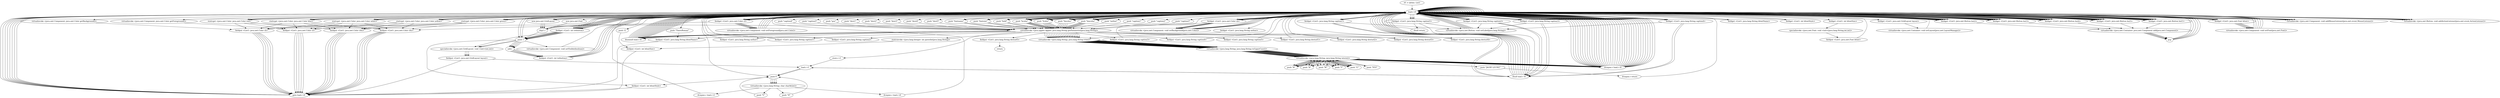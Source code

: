 digraph "" {
    "r0 := @this: List1"
    "load.r r0"
    "r0 := @this: List1"->"load.r r0";
    "push \"fontname\""
    "load.r r0"->"push \"fontname\"";
    "virtualinvoke <java.applet.Applet: java.lang.String getParameter(java.lang.String)>"
    "push \"fontname\""->"virtualinvoke <java.applet.Applet: java.lang.String getParameter(java.lang.String)>";
    "ifnonnull load.r r0"
    "virtualinvoke <java.applet.Applet: java.lang.String getParameter(java.lang.String)>"->"ifnonnull load.r r0";
    "ifnonnull load.r r0"->"load.r r0";
    "push \"TimesRoman\""
    "load.r r0"->"push \"TimesRoman\"";
    "fieldput <List1: java.lang.String bfontName>"
    "push \"TimesRoman\""->"fieldput <List1: java.lang.String bfontName>";
    "goto load.r r0"
    "fieldput <List1: java.lang.String bfontName>"->"goto load.r r0";
    "goto load.r r0"->"load.r r0";
    "push \"fontsize\""
    "load.r r0"->"push \"fontsize\"";
    "push \"fontsize\""->"virtualinvoke <java.applet.Applet: java.lang.String getParameter(java.lang.String)>";
    "virtualinvoke <java.applet.Applet: java.lang.String getParameter(java.lang.String)>"->"ifnonnull load.r r0";
    "ifnonnull load.r r0"->"load.r r0";
    "push 12"
    "load.r r0"->"push 12";
    "fieldput <List1: int bfontSize>"
    "push 12"->"fieldput <List1: int bfontSize>";
    "fieldput <List1: int bfontSize>"->"goto load.r r0";
    "goto load.r r0"->"load.r r0";
    "push \"bold\""
    "load.r r0"->"push \"bold\"";
    "push \"bold\""->"virtualinvoke <java.applet.Applet: java.lang.String getParameter(java.lang.String)>";
    "virtualinvoke <java.applet.Applet: java.lang.String getParameter(java.lang.String)>"->"ifnonnull load.r r0";
    "ifnonnull load.r r0"->"load.r r0";
    "push 0"
    "load.r r0"->"push 0";
    "fieldput <List1: int bfontStyle>"
    "push 0"->"fieldput <List1: int bfontStyle>";
    "fieldput <List1: int bfontStyle>"->"goto load.r r0";
    "goto load.r r0"->"load.r r0";
    "push \"bcolor\""
    "load.r r0"->"push \"bcolor\"";
    "push \"bcolor\""->"virtualinvoke <java.applet.Applet: java.lang.String getParameter(java.lang.String)>";
    "virtualinvoke <java.applet.Applet: java.lang.String getParameter(java.lang.String)>"->"ifnonnull load.r r0";
    "ifnonnull load.r r0"->"load.r r0";
    "load.r r0"->"load.r r0";
    "virtualinvoke <java.awt.Component: java.awt.Color getBackground()>"
    "load.r r0"->"virtualinvoke <java.awt.Component: java.awt.Color getBackground()>";
    "fieldput <List1: java.awt.Color cb>"
    "virtualinvoke <java.awt.Component: java.awt.Color getBackground()>"->"fieldput <List1: java.awt.Color cb>";
    "fieldput <List1: java.awt.Color cb>"->"goto load.r r0";
    "goto load.r r0"->"load.r r0";
    "push \"fcolor\""
    "load.r r0"->"push \"fcolor\"";
    "push \"fcolor\""->"virtualinvoke <java.applet.Applet: java.lang.String getParameter(java.lang.String)>";
    "virtualinvoke <java.applet.Applet: java.lang.String getParameter(java.lang.String)>"->"ifnonnull load.r r0";
    "ifnonnull load.r r0"->"load.r r0";
    "load.r r0"->"load.r r0";
    "virtualinvoke <java.awt.Component: java.awt.Color getForeground()>"
    "load.r r0"->"virtualinvoke <java.awt.Component: java.awt.Color getForeground()>";
    "fieldput <List1: java.awt.Color cf>"
    "virtualinvoke <java.awt.Component: java.awt.Color getForeground()>"->"fieldput <List1: java.awt.Color cf>";
    "fieldput <List1: java.awt.Color cf>"->"goto load.r r0";
    "goto load.r r0"->"load.r r0";
    "push \"fmcolor\""
    "load.r r0"->"push \"fmcolor\"";
    "push \"fmcolor\""->"virtualinvoke <java.applet.Applet: java.lang.String getParameter(java.lang.String)>";
    "virtualinvoke <java.applet.Applet: java.lang.String getParameter(java.lang.String)>"->"ifnonnull load.r r0";
    "ifnonnull load.r r0"->"load.r r0";
    "load.r r0"->"load.r r0";
    "fieldget <List1: java.awt.Color cf>"
    "load.r r0"->"fieldget <List1: java.awt.Color cf>";
    "fieldput <List1: java.awt.Color cfm>"
    "fieldget <List1: java.awt.Color cf>"->"fieldput <List1: java.awt.Color cfm>";
    "fieldput <List1: java.awt.Color cfm>"->"goto load.r r0";
    "goto load.r r0"->"load.r r0";
    "push \"bmcolor\""
    "load.r r0"->"push \"bmcolor\"";
    "push \"bmcolor\""->"virtualinvoke <java.applet.Applet: java.lang.String getParameter(java.lang.String)>";
    "virtualinvoke <java.applet.Applet: java.lang.String getParameter(java.lang.String)>"->"ifnonnull load.r r0";
    "ifnonnull load.r r0"->"load.r r0";
    "load.r r0"->"load.r r0";
    "fieldget <List1: java.awt.Color cb>"
    "load.r r0"->"fieldget <List1: java.awt.Color cb>";
    "fieldput <List1: java.awt.Color cbm>"
    "fieldget <List1: java.awt.Color cb>"->"fieldput <List1: java.awt.Color cbm>";
    "fieldput <List1: java.awt.Color cbm>"->"goto load.r r0";
    "goto load.r r0"->"load.r r0";
    "new java.awt.Font"
    "load.r r0"->"new java.awt.Font";
    "dup1.r"
    "new java.awt.Font"->"dup1.r";
    "dup1.r"->"load.r r0";
    "fieldget <List1: java.lang.String bfontName>"
    "load.r r0"->"fieldget <List1: java.lang.String bfontName>";
    "fieldget <List1: java.lang.String bfontName>"->"load.r r0";
    "fieldget <List1: int bfontStyle>"
    "load.r r0"->"fieldget <List1: int bfontStyle>";
    "fieldget <List1: int bfontStyle>"->"load.r r0";
    "fieldget <List1: int bfontSize>"
    "load.r r0"->"fieldget <List1: int bfontSize>";
    "specialinvoke <java.awt.Font: void <init>(java.lang.String,int,int)>"
    "fieldget <List1: int bfontSize>"->"specialinvoke <java.awt.Font: void <init>(java.lang.String,int,int)>";
    "fieldput <List1: java.awt.Font bfont>"
    "specialinvoke <java.awt.Font: void <init>(java.lang.String,int,int)>"->"fieldput <List1: java.awt.Font bfont>";
    "fieldput <List1: java.awt.Font bfont>"->"load.r r0";
    "load.r r0"->"load.r r0";
    "push \"author\""
    "load.r r0"->"push \"author\"";
    "push \"author\""->"virtualinvoke <java.applet.Applet: java.lang.String getParameter(java.lang.String)>";
    "fieldput <List1: java.lang.String author>"
    "virtualinvoke <java.applet.Applet: java.lang.String getParameter(java.lang.String)>"->"fieldput <List1: java.lang.String author>";
    "fieldput <List1: java.lang.String author>"->"load.r r0";
    "push 1"
    "load.r r0"->"push 1";
    "virtualinvoke <java.awt.Component: void setVisible(boolean)>"
    "push 1"->"virtualinvoke <java.awt.Component: void setVisible(boolean)>";
    "virtualinvoke <java.awt.Component: void setVisible(boolean)>"->"load.r r0";
    "fieldget <List1: java.lang.String author>"
    "load.r r0"->"fieldget <List1: java.lang.String author>";
    "virtualinvoke <java.lang.String: java.lang.String trim()>"
    "fieldget <List1: java.lang.String author>"->"virtualinvoke <java.lang.String: java.lang.String trim()>";
    "virtualinvoke <java.lang.String: java.lang.String toUpperCase()>"
    "virtualinvoke <java.lang.String: java.lang.String trim()>"->"virtualinvoke <java.lang.String: java.lang.String toUpperCase()>";
    "virtualinvoke <java.lang.String: java.lang.String intern()>"
    "virtualinvoke <java.lang.String: java.lang.String toUpperCase()>"->"virtualinvoke <java.lang.String: java.lang.String intern()>";
    "push \"JACKY LEUNG\""
    "virtualinvoke <java.lang.String: java.lang.String intern()>"->"push \"JACKY LEUNG\"";
    "ifcmpne.r return"
    "push \"JACKY LEUNG\""->"ifcmpne.r return";
    "ifcmpne.r return"->"load.r r0";
    "load.r r0"->"load.r r0";
    "push \"caption1\""
    "load.r r0"->"push \"caption1\"";
    "push \"caption1\""->"virtualinvoke <java.applet.Applet: java.lang.String getParameter(java.lang.String)>";
    "fieldput <List1: java.lang.String caption1>"
    "virtualinvoke <java.applet.Applet: java.lang.String getParameter(java.lang.String)>"->"fieldput <List1: java.lang.String caption1>";
    "fieldput <List1: java.lang.String caption1>"->"load.r r0";
    "load.r r0"->"load.r r0";
    "push \"caption2\""
    "load.r r0"->"push \"caption2\"";
    "push \"caption2\""->"virtualinvoke <java.applet.Applet: java.lang.String getParameter(java.lang.String)>";
    "fieldput <List1: java.lang.String caption2>"
    "virtualinvoke <java.applet.Applet: java.lang.String getParameter(java.lang.String)>"->"fieldput <List1: java.lang.String caption2>";
    "fieldput <List1: java.lang.String caption2>"->"load.r r0";
    "load.r r0"->"load.r r0";
    "push \"caption3\""
    "load.r r0"->"push \"caption3\"";
    "push \"caption3\""->"virtualinvoke <java.applet.Applet: java.lang.String getParameter(java.lang.String)>";
    "fieldput <List1: java.lang.String caption3>"
    "virtualinvoke <java.applet.Applet: java.lang.String getParameter(java.lang.String)>"->"fieldput <List1: java.lang.String caption3>";
    "fieldput <List1: java.lang.String caption3>"->"load.r r0";
    "load.r r0"->"load.r r0";
    "push \"caption4\""
    "load.r r0"->"push \"caption4\"";
    "push \"caption4\""->"virtualinvoke <java.applet.Applet: java.lang.String getParameter(java.lang.String)>";
    "fieldput <List1: java.lang.String caption4>"
    "virtualinvoke <java.applet.Applet: java.lang.String getParameter(java.lang.String)>"->"fieldput <List1: java.lang.String caption4>";
    "fieldput <List1: java.lang.String caption4>"->"load.r r0";
    "load.r r0"->"load.r r0";
    "push \"caption5\""
    "load.r r0"->"push \"caption5\"";
    "push \"caption5\""->"virtualinvoke <java.applet.Applet: java.lang.String getParameter(java.lang.String)>";
    "fieldput <List1: java.lang.String caption5>"
    "virtualinvoke <java.applet.Applet: java.lang.String getParameter(java.lang.String)>"->"fieldput <List1: java.lang.String caption5>";
    "fieldput <List1: java.lang.String caption5>"->"load.r r0";
    "fieldget <List1: java.lang.String caption1>"
    "load.r r0"->"fieldget <List1: java.lang.String caption1>";
    "ifnull load.r r0"
    "fieldget <List1: java.lang.String caption1>"->"ifnull load.r r0";
    "ifnull load.r r0"->"load.r r0";
    "load.r r0"->"load.r r0";
    "fieldget <List1: int totbutton>"
    "load.r r0"->"fieldget <List1: int totbutton>";
    "fieldget <List1: int totbutton>"->"push 1";
    "add.i"
    "push 1"->"add.i";
    "fieldput <List1: int totbutton>"
    "add.i"->"fieldput <List1: int totbutton>";
    "fieldput <List1: int totbutton>"->"load.r r0";
    "fieldget <List1: java.lang.String caption2>"
    "load.r r0"->"fieldget <List1: java.lang.String caption2>";
    "fieldget <List1: java.lang.String caption2>"->"ifnull load.r r0";
    "ifnull load.r r0"->"load.r r0";
    "load.r r0"->"load.r r0";
    "load.r r0"->"fieldget <List1: int totbutton>";
    "fieldget <List1: int totbutton>"->"push 1";
    "push 1"->"add.i";
    "add.i"->"fieldput <List1: int totbutton>";
    "fieldput <List1: int totbutton>"->"load.r r0";
    "fieldget <List1: java.lang.String caption3>"
    "load.r r0"->"fieldget <List1: java.lang.String caption3>";
    "fieldget <List1: java.lang.String caption3>"->"ifnull load.r r0";
    "ifnull load.r r0"->"load.r r0";
    "load.r r0"->"load.r r0";
    "load.r r0"->"fieldget <List1: int totbutton>";
    "fieldget <List1: int totbutton>"->"push 1";
    "push 1"->"add.i";
    "add.i"->"fieldput <List1: int totbutton>";
    "fieldput <List1: int totbutton>"->"load.r r0";
    "fieldget <List1: java.lang.String caption4>"
    "load.r r0"->"fieldget <List1: java.lang.String caption4>";
    "fieldget <List1: java.lang.String caption4>"->"ifnull load.r r0";
    "ifnull load.r r0"->"load.r r0";
    "load.r r0"->"load.r r0";
    "load.r r0"->"fieldget <List1: int totbutton>";
    "fieldget <List1: int totbutton>"->"push 1";
    "push 1"->"add.i";
    "add.i"->"fieldput <List1: int totbutton>";
    "fieldput <List1: int totbutton>"->"load.r r0";
    "fieldget <List1: java.lang.String caption5>"
    "load.r r0"->"fieldget <List1: java.lang.String caption5>";
    "fieldget <List1: java.lang.String caption5>"->"ifnull load.r r0";
    "ifnull load.r r0"->"load.r r0";
    "load.r r0"->"load.r r0";
    "load.r r0"->"fieldget <List1: int totbutton>";
    "fieldget <List1: int totbutton>"->"push 1";
    "push 1"->"add.i";
    "add.i"->"fieldput <List1: int totbutton>";
    "fieldput <List1: int totbutton>"->"load.r r0";
    "push \"pos\""
    "load.r r0"->"push \"pos\"";
    "push \"pos\""->"virtualinvoke <java.applet.Applet: java.lang.String getParameter(java.lang.String)>";
    "store.r r1"
    "virtualinvoke <java.applet.Applet: java.lang.String getParameter(java.lang.String)>"->"store.r r1";
    "load.r r1"
    "store.r r1"->"load.r r1";
    "load.r r1"->"ifnull load.r r0";
    "ifnull load.r r0"->"load.r r1";
    "load.r r1"->"push 0";
    "virtualinvoke <java.lang.String: char charAt(int)>"
    "push 0"->"virtualinvoke <java.lang.String: char charAt(int)>";
    "push \"V\""
    "virtualinvoke <java.lang.String: char charAt(int)>"->"push \"V\"";
    "push \"V\""->"push 0";
    "push 0"->"virtualinvoke <java.lang.String: char charAt(int)>";
    "ifcmpne.c load.r r1"
    "virtualinvoke <java.lang.String: char charAt(int)>"->"ifcmpne.c load.r r1";
    "ifcmpne.c load.r r1"->"load.r r0";
    "new java.awt.GridLayout"
    "load.r r0"->"new java.awt.GridLayout";
    "new java.awt.GridLayout"->"dup1.r";
    "dup1.r"->"load.r r0";
    "load.r r0"->"fieldget <List1: int totbutton>";
    "fieldget <List1: int totbutton>"->"push 1";
    "specialinvoke <java.awt.GridLayout: void <init>(int,int)>"
    "push 1"->"specialinvoke <java.awt.GridLayout: void <init>(int,int)>";
    "fieldput <List1: java.awt.GridLayout layout>"
    "specialinvoke <java.awt.GridLayout: void <init>(int,int)>"->"fieldput <List1: java.awt.GridLayout layout>";
    "fieldput <List1: java.awt.GridLayout layout>"->"load.r r1";
    "load.r r1"->"push 0";
    "push 0"->"virtualinvoke <java.lang.String: char charAt(int)>";
    "push \"H\""
    "virtualinvoke <java.lang.String: char charAt(int)>"->"push \"H\"";
    "push \"H\""->"push 0";
    "push 0"->"virtualinvoke <java.lang.String: char charAt(int)>";
    "ifcmpne.c load.r r0"
    "virtualinvoke <java.lang.String: char charAt(int)>"->"ifcmpne.c load.r r0";
    "ifcmpne.c load.r r0"->"load.r r0";
    "load.r r0"->"new java.awt.GridLayout";
    "new java.awt.GridLayout"->"dup1.r";
    "dup1.r"->"push 1";
    "push 1"->"load.r r0";
    "load.r r0"->"fieldget <List1: int totbutton>";
    "fieldget <List1: int totbutton>"->"specialinvoke <java.awt.GridLayout: void <init>(int,int)>";
    "specialinvoke <java.awt.GridLayout: void <init>(int,int)>"->"fieldput <List1: java.awt.GridLayout layout>";
    "fieldput <List1: java.awt.GridLayout layout>"->"goto load.r r0";
    "goto load.r r0"->"load.r r0";
    "load.r r0"->"load.r r0";
    "fieldget <List1: java.awt.GridLayout layout>"
    "load.r r0"->"fieldget <List1: java.awt.GridLayout layout>";
    "virtualinvoke <java.awt.Container: void setLayout(java.awt.LayoutManager)>"
    "fieldget <List1: java.awt.GridLayout layout>"->"virtualinvoke <java.awt.Container: void setLayout(java.awt.LayoutManager)>";
    "virtualinvoke <java.awt.Container: void setLayout(java.awt.LayoutManager)>"->"load.r r0";
    "load.r r0"->"fieldget <List1: java.lang.String caption1>";
    "fieldget <List1: java.lang.String caption1>"->"ifnull load.r r0";
    "ifnull load.r r0"->"load.r r0";
    "load.r r0"->"load.r r0";
    "fieldget <List1: java.awt.Button but1>"
    "load.r r0"->"fieldget <List1: java.awt.Button but1>";
    "virtualinvoke <java.awt.Container: java.awt.Component add(java.awt.Component)>"
    "fieldget <List1: java.awt.Button but1>"->"virtualinvoke <java.awt.Container: java.awt.Component add(java.awt.Component)>";
    "pop"
    "virtualinvoke <java.awt.Container: java.awt.Component add(java.awt.Component)>"->"pop";
    "pop"->"load.r r0";
    "load.r r0"->"fieldget <List1: java.awt.Button but1>";
    "fieldget <List1: java.awt.Button but1>"->"load.r r0";
    "load.r r0"->"fieldget <List1: java.lang.String caption1>";
    "virtualinvoke <java.awt.Button: void setLabel(java.lang.String)>"
    "fieldget <List1: java.lang.String caption1>"->"virtualinvoke <java.awt.Button: void setLabel(java.lang.String)>";
    "virtualinvoke <java.awt.Button: void setLabel(java.lang.String)>"->"load.r r0";
    "load.r r0"->"fieldget <List1: java.awt.Button but1>";
    "fieldget <List1: java.awt.Button but1>"->"load.r r0";
    "load.r r0"->"fieldget <List1: java.awt.Color cb>";
    "virtualinvoke <java.awt.Component: void setBackground(java.awt.Color)>"
    "fieldget <List1: java.awt.Color cb>"->"virtualinvoke <java.awt.Component: void setBackground(java.awt.Color)>";
    "virtualinvoke <java.awt.Component: void setBackground(java.awt.Color)>"->"load.r r0";
    "load.r r0"->"fieldget <List1: java.awt.Button but1>";
    "fieldget <List1: java.awt.Button but1>"->"load.r r0";
    "load.r r0"->"fieldget <List1: java.awt.Color cf>";
    "virtualinvoke <java.awt.Component: void setForeground(java.awt.Color)>"
    "fieldget <List1: java.awt.Color cf>"->"virtualinvoke <java.awt.Component: void setForeground(java.awt.Color)>";
    "virtualinvoke <java.awt.Component: void setForeground(java.awt.Color)>"->"load.r r0";
    "load.r r0"->"fieldget <List1: java.awt.Button but1>";
    "fieldget <List1: java.awt.Button but1>"->"load.r r0";
    "fieldget <List1: java.awt.Font bfont>"
    "load.r r0"->"fieldget <List1: java.awt.Font bfont>";
    "virtualinvoke <java.awt.Component: void setFont(java.awt.Font)>"
    "fieldget <List1: java.awt.Font bfont>"->"virtualinvoke <java.awt.Component: void setFont(java.awt.Font)>";
    "virtualinvoke <java.awt.Component: void setFont(java.awt.Font)>"->"load.r r0";
    "load.r r0"->"fieldget <List1: java.awt.Button but1>";
    "fieldget <List1: java.awt.Button but1>"->"load.r r0";
    "virtualinvoke <java.awt.Component: void addMouseListener(java.awt.event.MouseListener)>"
    "load.r r0"->"virtualinvoke <java.awt.Component: void addMouseListener(java.awt.event.MouseListener)>";
    "virtualinvoke <java.awt.Component: void addMouseListener(java.awt.event.MouseListener)>"->"load.r r0";
    "load.r r0"->"fieldget <List1: java.awt.Button but1>";
    "fieldget <List1: java.awt.Button but1>"->"load.r r0";
    "virtualinvoke <java.awt.Button: void addActionListener(java.awt.event.ActionListener)>"
    "load.r r0"->"virtualinvoke <java.awt.Button: void addActionListener(java.awt.event.ActionListener)>";
    "virtualinvoke <java.awt.Button: void addActionListener(java.awt.event.ActionListener)>"->"load.r r0";
    "load.r r0"->"load.r r0";
    "push \"dest1\""
    "load.r r0"->"push \"dest1\"";
    "push \"dest1\""->"virtualinvoke <java.applet.Applet: java.lang.String getParameter(java.lang.String)>";
    "fieldput <List1: java.lang.String desturl1>"
    "virtualinvoke <java.applet.Applet: java.lang.String getParameter(java.lang.String)>"->"fieldput <List1: java.lang.String desturl1>";
    "fieldput <List1: java.lang.String desturl1>"->"load.r r0";
    "load.r r0"->"fieldget <List1: java.lang.String caption2>";
    "fieldget <List1: java.lang.String caption2>"->"ifnull load.r r0";
    "ifnull load.r r0"->"load.r r0";
    "load.r r0"->"load.r r0";
    "fieldget <List1: java.awt.Button but2>"
    "load.r r0"->"fieldget <List1: java.awt.Button but2>";
    "fieldget <List1: java.awt.Button but2>"->"virtualinvoke <java.awt.Container: java.awt.Component add(java.awt.Component)>";
    "virtualinvoke <java.awt.Container: java.awt.Component add(java.awt.Component)>"->"pop";
    "pop"->"load.r r0";
    "load.r r0"->"fieldget <List1: java.awt.Button but2>";
    "fieldget <List1: java.awt.Button but2>"->"load.r r0";
    "load.r r0"->"fieldget <List1: java.lang.String caption2>";
    "fieldget <List1: java.lang.String caption2>"->"virtualinvoke <java.awt.Button: void setLabel(java.lang.String)>";
    "virtualinvoke <java.awt.Button: void setLabel(java.lang.String)>"->"load.r r0";
    "load.r r0"->"fieldget <List1: java.awt.Button but2>";
    "fieldget <List1: java.awt.Button but2>"->"load.r r0";
    "load.r r0"->"fieldget <List1: java.awt.Color cb>";
    "fieldget <List1: java.awt.Color cb>"->"virtualinvoke <java.awt.Component: void setBackground(java.awt.Color)>";
    "virtualinvoke <java.awt.Component: void setBackground(java.awt.Color)>"->"load.r r0";
    "load.r r0"->"fieldget <List1: java.awt.Button but2>";
    "fieldget <List1: java.awt.Button but2>"->"load.r r0";
    "load.r r0"->"fieldget <List1: java.awt.Color cf>";
    "fieldget <List1: java.awt.Color cf>"->"virtualinvoke <java.awt.Component: void setForeground(java.awt.Color)>";
    "virtualinvoke <java.awt.Component: void setForeground(java.awt.Color)>"->"load.r r0";
    "load.r r0"->"fieldget <List1: java.awt.Button but2>";
    "fieldget <List1: java.awt.Button but2>"->"load.r r0";
    "load.r r0"->"fieldget <List1: java.awt.Font bfont>";
    "fieldget <List1: java.awt.Font bfont>"->"virtualinvoke <java.awt.Component: void setFont(java.awt.Font)>";
    "virtualinvoke <java.awt.Component: void setFont(java.awt.Font)>"->"load.r r0";
    "load.r r0"->"fieldget <List1: java.awt.Button but2>";
    "fieldget <List1: java.awt.Button but2>"->"load.r r0";
    "load.r r0"->"virtualinvoke <java.awt.Button: void addActionListener(java.awt.event.ActionListener)>";
    "virtualinvoke <java.awt.Button: void addActionListener(java.awt.event.ActionListener)>"->"load.r r0";
    "load.r r0"->"fieldget <List1: java.awt.Button but2>";
    "fieldget <List1: java.awt.Button but2>"->"load.r r0";
    "load.r r0"->"virtualinvoke <java.awt.Component: void addMouseListener(java.awt.event.MouseListener)>";
    "virtualinvoke <java.awt.Component: void addMouseListener(java.awt.event.MouseListener)>"->"load.r r0";
    "load.r r0"->"load.r r0";
    "push \"dest2\""
    "load.r r0"->"push \"dest2\"";
    "push \"dest2\""->"virtualinvoke <java.applet.Applet: java.lang.String getParameter(java.lang.String)>";
    "fieldput <List1: java.lang.String desturl2>"
    "virtualinvoke <java.applet.Applet: java.lang.String getParameter(java.lang.String)>"->"fieldput <List1: java.lang.String desturl2>";
    "fieldput <List1: java.lang.String desturl2>"->"load.r r0";
    "load.r r0"->"fieldget <List1: java.lang.String caption3>";
    "fieldget <List1: java.lang.String caption3>"->"ifnull load.r r0";
    "ifnull load.r r0"->"load.r r0";
    "load.r r0"->"load.r r0";
    "fieldget <List1: java.awt.Button but3>"
    "load.r r0"->"fieldget <List1: java.awt.Button but3>";
    "fieldget <List1: java.awt.Button but3>"->"virtualinvoke <java.awt.Container: java.awt.Component add(java.awt.Component)>";
    "virtualinvoke <java.awt.Container: java.awt.Component add(java.awt.Component)>"->"pop";
    "pop"->"load.r r0";
    "load.r r0"->"fieldget <List1: java.awt.Button but3>";
    "fieldget <List1: java.awt.Button but3>"->"load.r r0";
    "load.r r0"->"fieldget <List1: java.lang.String caption3>";
    "fieldget <List1: java.lang.String caption3>"->"virtualinvoke <java.awt.Button: void setLabel(java.lang.String)>";
    "virtualinvoke <java.awt.Button: void setLabel(java.lang.String)>"->"load.r r0";
    "load.r r0"->"fieldget <List1: java.awt.Button but3>";
    "fieldget <List1: java.awt.Button but3>"->"load.r r0";
    "load.r r0"->"fieldget <List1: java.awt.Color cb>";
    "fieldget <List1: java.awt.Color cb>"->"virtualinvoke <java.awt.Component: void setBackground(java.awt.Color)>";
    "virtualinvoke <java.awt.Component: void setBackground(java.awt.Color)>"->"load.r r0";
    "load.r r0"->"fieldget <List1: java.awt.Button but3>";
    "fieldget <List1: java.awt.Button but3>"->"load.r r0";
    "load.r r0"->"fieldget <List1: java.awt.Color cf>";
    "fieldget <List1: java.awt.Color cf>"->"virtualinvoke <java.awt.Component: void setForeground(java.awt.Color)>";
    "virtualinvoke <java.awt.Component: void setForeground(java.awt.Color)>"->"load.r r0";
    "load.r r0"->"fieldget <List1: java.awt.Button but3>";
    "fieldget <List1: java.awt.Button but3>"->"load.r r0";
    "load.r r0"->"fieldget <List1: java.awt.Font bfont>";
    "fieldget <List1: java.awt.Font bfont>"->"virtualinvoke <java.awt.Component: void setFont(java.awt.Font)>";
    "virtualinvoke <java.awt.Component: void setFont(java.awt.Font)>"->"load.r r0";
    "load.r r0"->"fieldget <List1: java.awt.Button but3>";
    "fieldget <List1: java.awt.Button but3>"->"load.r r0";
    "load.r r0"->"virtualinvoke <java.awt.Button: void addActionListener(java.awt.event.ActionListener)>";
    "virtualinvoke <java.awt.Button: void addActionListener(java.awt.event.ActionListener)>"->"load.r r0";
    "load.r r0"->"fieldget <List1: java.awt.Button but3>";
    "fieldget <List1: java.awt.Button but3>"->"load.r r0";
    "load.r r0"->"virtualinvoke <java.awt.Component: void addMouseListener(java.awt.event.MouseListener)>";
    "virtualinvoke <java.awt.Component: void addMouseListener(java.awt.event.MouseListener)>"->"load.r r0";
    "load.r r0"->"load.r r0";
    "push \"dest3\""
    "load.r r0"->"push \"dest3\"";
    "push \"dest3\""->"virtualinvoke <java.applet.Applet: java.lang.String getParameter(java.lang.String)>";
    "fieldput <List1: java.lang.String desturl3>"
    "virtualinvoke <java.applet.Applet: java.lang.String getParameter(java.lang.String)>"->"fieldput <List1: java.lang.String desturl3>";
    "fieldput <List1: java.lang.String desturl3>"->"load.r r0";
    "load.r r0"->"fieldget <List1: java.lang.String caption4>";
    "fieldget <List1: java.lang.String caption4>"->"ifnull load.r r0";
    "ifnull load.r r0"->"load.r r0";
    "load.r r0"->"load.r r0";
    "fieldget <List1: java.awt.Button but4>"
    "load.r r0"->"fieldget <List1: java.awt.Button but4>";
    "fieldget <List1: java.awt.Button but4>"->"virtualinvoke <java.awt.Container: java.awt.Component add(java.awt.Component)>";
    "virtualinvoke <java.awt.Container: java.awt.Component add(java.awt.Component)>"->"pop";
    "pop"->"load.r r0";
    "load.r r0"->"fieldget <List1: java.awt.Button but4>";
    "fieldget <List1: java.awt.Button but4>"->"load.r r0";
    "load.r r0"->"fieldget <List1: java.lang.String caption4>";
    "fieldget <List1: java.lang.String caption4>"->"virtualinvoke <java.awt.Button: void setLabel(java.lang.String)>";
    "virtualinvoke <java.awt.Button: void setLabel(java.lang.String)>"->"load.r r0";
    "load.r r0"->"fieldget <List1: java.awt.Button but4>";
    "fieldget <List1: java.awt.Button but4>"->"load.r r0";
    "load.r r0"->"fieldget <List1: java.awt.Color cb>";
    "fieldget <List1: java.awt.Color cb>"->"virtualinvoke <java.awt.Component: void setBackground(java.awt.Color)>";
    "virtualinvoke <java.awt.Component: void setBackground(java.awt.Color)>"->"load.r r0";
    "load.r r0"->"fieldget <List1: java.awt.Button but4>";
    "fieldget <List1: java.awt.Button but4>"->"load.r r0";
    "load.r r0"->"fieldget <List1: java.awt.Color cf>";
    "fieldget <List1: java.awt.Color cf>"->"virtualinvoke <java.awt.Component: void setForeground(java.awt.Color)>";
    "virtualinvoke <java.awt.Component: void setForeground(java.awt.Color)>"->"load.r r0";
    "load.r r0"->"fieldget <List1: java.awt.Button but4>";
    "fieldget <List1: java.awt.Button but4>"->"load.r r0";
    "load.r r0"->"fieldget <List1: java.awt.Font bfont>";
    "fieldget <List1: java.awt.Font bfont>"->"virtualinvoke <java.awt.Component: void setFont(java.awt.Font)>";
    "virtualinvoke <java.awt.Component: void setFont(java.awt.Font)>"->"load.r r0";
    "load.r r0"->"fieldget <List1: java.awt.Button but4>";
    "fieldget <List1: java.awt.Button but4>"->"load.r r0";
    "load.r r0"->"virtualinvoke <java.awt.Button: void addActionListener(java.awt.event.ActionListener)>";
    "virtualinvoke <java.awt.Button: void addActionListener(java.awt.event.ActionListener)>"->"load.r r0";
    "load.r r0"->"fieldget <List1: java.awt.Button but4>";
    "fieldget <List1: java.awt.Button but4>"->"load.r r0";
    "load.r r0"->"virtualinvoke <java.awt.Component: void addMouseListener(java.awt.event.MouseListener)>";
    "virtualinvoke <java.awt.Component: void addMouseListener(java.awt.event.MouseListener)>"->"load.r r0";
    "load.r r0"->"load.r r0";
    "push \"dest4\""
    "load.r r0"->"push \"dest4\"";
    "push \"dest4\""->"virtualinvoke <java.applet.Applet: java.lang.String getParameter(java.lang.String)>";
    "fieldput <List1: java.lang.String desturl4>"
    "virtualinvoke <java.applet.Applet: java.lang.String getParameter(java.lang.String)>"->"fieldput <List1: java.lang.String desturl4>";
    "fieldput <List1: java.lang.String desturl4>"->"load.r r0";
    "load.r r0"->"fieldget <List1: java.lang.String caption5>";
    "ifnull return"
    "fieldget <List1: java.lang.String caption5>"->"ifnull return";
    "ifnull return"->"load.r r0";
    "load.r r0"->"load.r r0";
    "fieldget <List1: java.awt.Button but5>"
    "load.r r0"->"fieldget <List1: java.awt.Button but5>";
    "fieldget <List1: java.awt.Button but5>"->"virtualinvoke <java.awt.Container: java.awt.Component add(java.awt.Component)>";
    "virtualinvoke <java.awt.Container: java.awt.Component add(java.awt.Component)>"->"pop";
    "pop"->"load.r r0";
    "load.r r0"->"fieldget <List1: java.awt.Button but5>";
    "fieldget <List1: java.awt.Button but5>"->"load.r r0";
    "load.r r0"->"fieldget <List1: java.lang.String caption5>";
    "fieldget <List1: java.lang.String caption5>"->"virtualinvoke <java.awt.Button: void setLabel(java.lang.String)>";
    "virtualinvoke <java.awt.Button: void setLabel(java.lang.String)>"->"load.r r0";
    "load.r r0"->"fieldget <List1: java.awt.Button but5>";
    "fieldget <List1: java.awt.Button but5>"->"load.r r0";
    "load.r r0"->"fieldget <List1: java.awt.Color cb>";
    "fieldget <List1: java.awt.Color cb>"->"virtualinvoke <java.awt.Component: void setBackground(java.awt.Color)>";
    "virtualinvoke <java.awt.Component: void setBackground(java.awt.Color)>"->"load.r r0";
    "load.r r0"->"fieldget <List1: java.awt.Button but5>";
    "fieldget <List1: java.awt.Button but5>"->"load.r r0";
    "load.r r0"->"fieldget <List1: java.awt.Color cf>";
    "fieldget <List1: java.awt.Color cf>"->"virtualinvoke <java.awt.Component: void setForeground(java.awt.Color)>";
    "virtualinvoke <java.awt.Component: void setForeground(java.awt.Color)>"->"load.r r0";
    "load.r r0"->"fieldget <List1: java.awt.Button but5>";
    "fieldget <List1: java.awt.Button but5>"->"load.r r0";
    "load.r r0"->"fieldget <List1: java.awt.Font bfont>";
    "fieldget <List1: java.awt.Font bfont>"->"virtualinvoke <java.awt.Component: void setFont(java.awt.Font)>";
    "virtualinvoke <java.awt.Component: void setFont(java.awt.Font)>"->"load.r r0";
    "load.r r0"->"fieldget <List1: java.awt.Button but5>";
    "fieldget <List1: java.awt.Button but5>"->"load.r r0";
    "load.r r0"->"virtualinvoke <java.awt.Button: void addActionListener(java.awt.event.ActionListener)>";
    "virtualinvoke <java.awt.Button: void addActionListener(java.awt.event.ActionListener)>"->"load.r r0";
    "load.r r0"->"fieldget <List1: java.awt.Button but5>";
    "fieldget <List1: java.awt.Button but5>"->"load.r r0";
    "load.r r0"->"virtualinvoke <java.awt.Component: void addMouseListener(java.awt.event.MouseListener)>";
    "virtualinvoke <java.awt.Component: void addMouseListener(java.awt.event.MouseListener)>"->"load.r r0";
    "load.r r0"->"load.r r0";
    "push \"dest5\""
    "load.r r0"->"push \"dest5\"";
    "push \"dest5\""->"virtualinvoke <java.applet.Applet: java.lang.String getParameter(java.lang.String)>";
    "fieldput <List1: java.lang.String desturl5>"
    "virtualinvoke <java.applet.Applet: java.lang.String getParameter(java.lang.String)>"->"fieldput <List1: java.lang.String desturl5>";
    "return"
    "fieldput <List1: java.lang.String desturl5>"->"return";
    "ifnull load.r r0"->"load.r r0";
    "load.r r0"->"new java.awt.GridLayout";
    "new java.awt.GridLayout"->"dup1.r";
    "dup1.r"->"load.r r0";
    "load.r r0"->"fieldget <List1: int totbutton>";
    "fieldget <List1: int totbutton>"->"push 1";
    "push 1"->"specialinvoke <java.awt.GridLayout: void <init>(int,int)>";
    "specialinvoke <java.awt.GridLayout: void <init>(int,int)>"->"fieldput <List1: java.awt.GridLayout layout>";
    "ifnonnull load.r r0"->"load.r r0";
    "load.r r0"->"push \"bmcolor\"";
    "push \"bmcolor\""->"virtualinvoke <java.applet.Applet: java.lang.String getParameter(java.lang.String)>";
    "virtualinvoke <java.applet.Applet: java.lang.String getParameter(java.lang.String)>"->"virtualinvoke <java.lang.String: java.lang.String trim()>";
    "virtualinvoke <java.lang.String: java.lang.String trim()>"->"virtualinvoke <java.lang.String: java.lang.String toUpperCase()>";
    "virtualinvoke <java.lang.String: java.lang.String toUpperCase()>"->"virtualinvoke <java.lang.String: java.lang.String intern()>";
    "push \"R\""
    "virtualinvoke <java.lang.String: java.lang.String intern()>"->"push \"R\"";
    "push \"R\""->"virtualinvoke <java.lang.String: java.lang.String intern()>";
    "ifcmpne.r load.r r0"
    "virtualinvoke <java.lang.String: java.lang.String intern()>"->"ifcmpne.r load.r r0";
    "ifcmpne.r load.r r0"->"load.r r0";
    "staticget <java.awt.Color: java.awt.Color red>"
    "load.r r0"->"staticget <java.awt.Color: java.awt.Color red>";
    "staticget <java.awt.Color: java.awt.Color red>"->"fieldput <List1: java.awt.Color cbm>";
    "fieldput <List1: java.awt.Color cbm>"->"goto load.r r0";
    "ifcmpne.r load.r r0"->"load.r r0";
    "load.r r0"->"push \"bmcolor\"";
    "push \"bmcolor\""->"virtualinvoke <java.applet.Applet: java.lang.String getParameter(java.lang.String)>";
    "virtualinvoke <java.applet.Applet: java.lang.String getParameter(java.lang.String)>"->"virtualinvoke <java.lang.String: java.lang.String trim()>";
    "virtualinvoke <java.lang.String: java.lang.String trim()>"->"virtualinvoke <java.lang.String: java.lang.String toUpperCase()>";
    "virtualinvoke <java.lang.String: java.lang.String toUpperCase()>"->"virtualinvoke <java.lang.String: java.lang.String intern()>";
    "push \"B\""
    "virtualinvoke <java.lang.String: java.lang.String intern()>"->"push \"B\"";
    "push \"B\""->"virtualinvoke <java.lang.String: java.lang.String intern()>";
    "virtualinvoke <java.lang.String: java.lang.String intern()>"->"ifcmpne.r load.r r0";
    "ifcmpne.r load.r r0"->"load.r r0";
    "staticget <java.awt.Color: java.awt.Color blue>"
    "load.r r0"->"staticget <java.awt.Color: java.awt.Color blue>";
    "staticget <java.awt.Color: java.awt.Color blue>"->"fieldput <List1: java.awt.Color cbm>";
    "fieldput <List1: java.awt.Color cbm>"->"goto load.r r0";
    "ifcmpne.r load.r r0"->"load.r r0";
    "load.r r0"->"push \"bmcolor\"";
    "push \"bmcolor\""->"virtualinvoke <java.applet.Applet: java.lang.String getParameter(java.lang.String)>";
    "virtualinvoke <java.applet.Applet: java.lang.String getParameter(java.lang.String)>"->"virtualinvoke <java.lang.String: java.lang.String trim()>";
    "virtualinvoke <java.lang.String: java.lang.String trim()>"->"virtualinvoke <java.lang.String: java.lang.String toUpperCase()>";
    "virtualinvoke <java.lang.String: java.lang.String toUpperCase()>"->"virtualinvoke <java.lang.String: java.lang.String intern()>";
    "push \"W\""
    "virtualinvoke <java.lang.String: java.lang.String intern()>"->"push \"W\"";
    "push \"W\""->"virtualinvoke <java.lang.String: java.lang.String intern()>";
    "virtualinvoke <java.lang.String: java.lang.String intern()>"->"ifcmpne.r load.r r0";
    "ifcmpne.r load.r r0"->"load.r r0";
    "staticget <java.awt.Color: java.awt.Color white>"
    "load.r r0"->"staticget <java.awt.Color: java.awt.Color white>";
    "staticget <java.awt.Color: java.awt.Color white>"->"fieldput <List1: java.awt.Color cbm>";
    "fieldput <List1: java.awt.Color cbm>"->"goto load.r r0";
    "ifcmpne.r load.r r0"->"load.r r0";
    "load.r r0"->"push \"bmcolor\"";
    "push \"bmcolor\""->"virtualinvoke <java.applet.Applet: java.lang.String getParameter(java.lang.String)>";
    "virtualinvoke <java.applet.Applet: java.lang.String getParameter(java.lang.String)>"->"virtualinvoke <java.lang.String: java.lang.String trim()>";
    "virtualinvoke <java.lang.String: java.lang.String trim()>"->"virtualinvoke <java.lang.String: java.lang.String toUpperCase()>";
    "virtualinvoke <java.lang.String: java.lang.String toUpperCase()>"->"virtualinvoke <java.lang.String: java.lang.String intern()>";
    "push \"Y\""
    "virtualinvoke <java.lang.String: java.lang.String intern()>"->"push \"Y\"";
    "push \"Y\""->"virtualinvoke <java.lang.String: java.lang.String intern()>";
    "virtualinvoke <java.lang.String: java.lang.String intern()>"->"ifcmpne.r load.r r0";
    "ifcmpne.r load.r r0"->"load.r r0";
    "staticget <java.awt.Color: java.awt.Color yellow>"
    "load.r r0"->"staticget <java.awt.Color: java.awt.Color yellow>";
    "staticget <java.awt.Color: java.awt.Color yellow>"->"fieldput <List1: java.awt.Color cbm>";
    "fieldput <List1: java.awt.Color cbm>"->"goto load.r r0";
    "ifcmpne.r load.r r0"->"load.r r0";
    "load.r r0"->"push \"bmcolor\"";
    "push \"bmcolor\""->"virtualinvoke <java.applet.Applet: java.lang.String getParameter(java.lang.String)>";
    "virtualinvoke <java.applet.Applet: java.lang.String getParameter(java.lang.String)>"->"virtualinvoke <java.lang.String: java.lang.String trim()>";
    "virtualinvoke <java.lang.String: java.lang.String trim()>"->"virtualinvoke <java.lang.String: java.lang.String toUpperCase()>";
    "virtualinvoke <java.lang.String: java.lang.String toUpperCase()>"->"virtualinvoke <java.lang.String: java.lang.String intern()>";
    "push \"G\""
    "virtualinvoke <java.lang.String: java.lang.String intern()>"->"push \"G\"";
    "push \"G\""->"virtualinvoke <java.lang.String: java.lang.String intern()>";
    "virtualinvoke <java.lang.String: java.lang.String intern()>"->"ifcmpne.r load.r r0";
    "ifcmpne.r load.r r0"->"load.r r0";
    "staticget <java.awt.Color: java.awt.Color green>"
    "load.r r0"->"staticget <java.awt.Color: java.awt.Color green>";
    "staticget <java.awt.Color: java.awt.Color green>"->"fieldput <List1: java.awt.Color cbm>";
    "ifnonnull load.r r0"->"load.r r0";
    "load.r r0"->"push \"fmcolor\"";
    "push \"fmcolor\""->"virtualinvoke <java.applet.Applet: java.lang.String getParameter(java.lang.String)>";
    "virtualinvoke <java.applet.Applet: java.lang.String getParameter(java.lang.String)>"->"virtualinvoke <java.lang.String: java.lang.String trim()>";
    "virtualinvoke <java.lang.String: java.lang.String trim()>"->"virtualinvoke <java.lang.String: java.lang.String toUpperCase()>";
    "virtualinvoke <java.lang.String: java.lang.String toUpperCase()>"->"virtualinvoke <java.lang.String: java.lang.String intern()>";
    "virtualinvoke <java.lang.String: java.lang.String intern()>"->"push \"R\"";
    "push \"R\""->"virtualinvoke <java.lang.String: java.lang.String intern()>";
    "virtualinvoke <java.lang.String: java.lang.String intern()>"->"ifcmpne.r load.r r0";
    "ifcmpne.r load.r r0"->"load.r r0";
    "load.r r0"->"staticget <java.awt.Color: java.awt.Color red>";
    "staticget <java.awt.Color: java.awt.Color red>"->"fieldput <List1: java.awt.Color cfm>";
    "fieldput <List1: java.awt.Color cfm>"->"goto load.r r0";
    "ifcmpne.r load.r r0"->"load.r r0";
    "load.r r0"->"push \"fmcolor\"";
    "push \"fmcolor\""->"virtualinvoke <java.applet.Applet: java.lang.String getParameter(java.lang.String)>";
    "virtualinvoke <java.applet.Applet: java.lang.String getParameter(java.lang.String)>"->"virtualinvoke <java.lang.String: java.lang.String trim()>";
    "virtualinvoke <java.lang.String: java.lang.String trim()>"->"virtualinvoke <java.lang.String: java.lang.String toUpperCase()>";
    "virtualinvoke <java.lang.String: java.lang.String toUpperCase()>"->"virtualinvoke <java.lang.String: java.lang.String intern()>";
    "virtualinvoke <java.lang.String: java.lang.String intern()>"->"push \"B\"";
    "push \"B\""->"virtualinvoke <java.lang.String: java.lang.String intern()>";
    "virtualinvoke <java.lang.String: java.lang.String intern()>"->"ifcmpne.r load.r r0";
    "ifcmpne.r load.r r0"->"load.r r0";
    "load.r r0"->"staticget <java.awt.Color: java.awt.Color blue>";
    "staticget <java.awt.Color: java.awt.Color blue>"->"fieldput <List1: java.awt.Color cfm>";
    "fieldput <List1: java.awt.Color cfm>"->"goto load.r r0";
    "ifcmpne.r load.r r0"->"load.r r0";
    "load.r r0"->"push \"fmcolor\"";
    "push \"fmcolor\""->"virtualinvoke <java.applet.Applet: java.lang.String getParameter(java.lang.String)>";
    "virtualinvoke <java.applet.Applet: java.lang.String getParameter(java.lang.String)>"->"virtualinvoke <java.lang.String: java.lang.String trim()>";
    "virtualinvoke <java.lang.String: java.lang.String trim()>"->"virtualinvoke <java.lang.String: java.lang.String toUpperCase()>";
    "virtualinvoke <java.lang.String: java.lang.String toUpperCase()>"->"virtualinvoke <java.lang.String: java.lang.String intern()>";
    "virtualinvoke <java.lang.String: java.lang.String intern()>"->"push \"W\"";
    "push \"W\""->"virtualinvoke <java.lang.String: java.lang.String intern()>";
    "virtualinvoke <java.lang.String: java.lang.String intern()>"->"ifcmpne.r load.r r0";
    "ifcmpne.r load.r r0"->"load.r r0";
    "load.r r0"->"staticget <java.awt.Color: java.awt.Color white>";
    "staticget <java.awt.Color: java.awt.Color white>"->"fieldput <List1: java.awt.Color cfm>";
    "fieldput <List1: java.awt.Color cfm>"->"goto load.r r0";
    "ifcmpne.r load.r r0"->"load.r r0";
    "load.r r0"->"push \"fmcolor\"";
    "push \"fmcolor\""->"virtualinvoke <java.applet.Applet: java.lang.String getParameter(java.lang.String)>";
    "virtualinvoke <java.applet.Applet: java.lang.String getParameter(java.lang.String)>"->"virtualinvoke <java.lang.String: java.lang.String trim()>";
    "virtualinvoke <java.lang.String: java.lang.String trim()>"->"virtualinvoke <java.lang.String: java.lang.String toUpperCase()>";
    "virtualinvoke <java.lang.String: java.lang.String toUpperCase()>"->"virtualinvoke <java.lang.String: java.lang.String intern()>";
    "virtualinvoke <java.lang.String: java.lang.String intern()>"->"push \"Y\"";
    "push \"Y\""->"virtualinvoke <java.lang.String: java.lang.String intern()>";
    "virtualinvoke <java.lang.String: java.lang.String intern()>"->"ifcmpne.r load.r r0";
    "ifcmpne.r load.r r0"->"load.r r0";
    "load.r r0"->"staticget <java.awt.Color: java.awt.Color yellow>";
    "staticget <java.awt.Color: java.awt.Color yellow>"->"fieldput <List1: java.awt.Color cfm>";
    "fieldput <List1: java.awt.Color cfm>"->"goto load.r r0";
    "ifcmpne.r load.r r0"->"load.r r0";
    "load.r r0"->"push \"fmcolor\"";
    "push \"fmcolor\""->"virtualinvoke <java.applet.Applet: java.lang.String getParameter(java.lang.String)>";
    "virtualinvoke <java.applet.Applet: java.lang.String getParameter(java.lang.String)>"->"virtualinvoke <java.lang.String: java.lang.String trim()>";
    "virtualinvoke <java.lang.String: java.lang.String trim()>"->"virtualinvoke <java.lang.String: java.lang.String toUpperCase()>";
    "virtualinvoke <java.lang.String: java.lang.String toUpperCase()>"->"virtualinvoke <java.lang.String: java.lang.String intern()>";
    "virtualinvoke <java.lang.String: java.lang.String intern()>"->"push \"G\"";
    "push \"G\""->"virtualinvoke <java.lang.String: java.lang.String intern()>";
    "virtualinvoke <java.lang.String: java.lang.String intern()>"->"ifcmpne.r load.r r0";
    "ifcmpne.r load.r r0"->"load.r r0";
    "load.r r0"->"staticget <java.awt.Color: java.awt.Color green>";
    "staticget <java.awt.Color: java.awt.Color green>"->"fieldput <List1: java.awt.Color cfm>";
    "ifnonnull load.r r0"->"load.r r0";
    "load.r r0"->"push \"fcolor\"";
    "push \"fcolor\""->"virtualinvoke <java.applet.Applet: java.lang.String getParameter(java.lang.String)>";
    "virtualinvoke <java.applet.Applet: java.lang.String getParameter(java.lang.String)>"->"virtualinvoke <java.lang.String: java.lang.String trim()>";
    "virtualinvoke <java.lang.String: java.lang.String trim()>"->"virtualinvoke <java.lang.String: java.lang.String toUpperCase()>";
    "virtualinvoke <java.lang.String: java.lang.String toUpperCase()>"->"virtualinvoke <java.lang.String: java.lang.String intern()>";
    "virtualinvoke <java.lang.String: java.lang.String intern()>"->"push \"R\"";
    "push \"R\""->"virtualinvoke <java.lang.String: java.lang.String intern()>";
    "virtualinvoke <java.lang.String: java.lang.String intern()>"->"ifcmpne.r load.r r0";
    "ifcmpne.r load.r r0"->"load.r r0";
    "load.r r0"->"staticget <java.awt.Color: java.awt.Color red>";
    "staticget <java.awt.Color: java.awt.Color red>"->"fieldput <List1: java.awt.Color cf>";
    "fieldput <List1: java.awt.Color cf>"->"goto load.r r0";
    "ifcmpne.r load.r r0"->"load.r r0";
    "load.r r0"->"push \"fcolor\"";
    "push \"fcolor\""->"virtualinvoke <java.applet.Applet: java.lang.String getParameter(java.lang.String)>";
    "virtualinvoke <java.applet.Applet: java.lang.String getParameter(java.lang.String)>"->"virtualinvoke <java.lang.String: java.lang.String trim()>";
    "virtualinvoke <java.lang.String: java.lang.String trim()>"->"virtualinvoke <java.lang.String: java.lang.String toUpperCase()>";
    "virtualinvoke <java.lang.String: java.lang.String toUpperCase()>"->"virtualinvoke <java.lang.String: java.lang.String intern()>";
    "virtualinvoke <java.lang.String: java.lang.String intern()>"->"push \"B\"";
    "push \"B\""->"virtualinvoke <java.lang.String: java.lang.String intern()>";
    "virtualinvoke <java.lang.String: java.lang.String intern()>"->"ifcmpne.r load.r r0";
    "ifcmpne.r load.r r0"->"load.r r0";
    "load.r r0"->"staticget <java.awt.Color: java.awt.Color blue>";
    "staticget <java.awt.Color: java.awt.Color blue>"->"fieldput <List1: java.awt.Color cf>";
    "fieldput <List1: java.awt.Color cf>"->"goto load.r r0";
    "ifcmpne.r load.r r0"->"load.r r0";
    "load.r r0"->"push \"fcolor\"";
    "push \"fcolor\""->"virtualinvoke <java.applet.Applet: java.lang.String getParameter(java.lang.String)>";
    "virtualinvoke <java.applet.Applet: java.lang.String getParameter(java.lang.String)>"->"virtualinvoke <java.lang.String: java.lang.String trim()>";
    "virtualinvoke <java.lang.String: java.lang.String trim()>"->"virtualinvoke <java.lang.String: java.lang.String toUpperCase()>";
    "virtualinvoke <java.lang.String: java.lang.String toUpperCase()>"->"virtualinvoke <java.lang.String: java.lang.String intern()>";
    "virtualinvoke <java.lang.String: java.lang.String intern()>"->"push \"W\"";
    "push \"W\""->"virtualinvoke <java.lang.String: java.lang.String intern()>";
    "virtualinvoke <java.lang.String: java.lang.String intern()>"->"ifcmpne.r load.r r0";
    "ifcmpne.r load.r r0"->"load.r r0";
    "load.r r0"->"staticget <java.awt.Color: java.awt.Color white>";
    "staticget <java.awt.Color: java.awt.Color white>"->"fieldput <List1: java.awt.Color cf>";
    "fieldput <List1: java.awt.Color cf>"->"goto load.r r0";
    "ifcmpne.r load.r r0"->"load.r r0";
    "load.r r0"->"push \"fcolor\"";
    "push \"fcolor\""->"virtualinvoke <java.applet.Applet: java.lang.String getParameter(java.lang.String)>";
    "virtualinvoke <java.applet.Applet: java.lang.String getParameter(java.lang.String)>"->"virtualinvoke <java.lang.String: java.lang.String trim()>";
    "virtualinvoke <java.lang.String: java.lang.String trim()>"->"virtualinvoke <java.lang.String: java.lang.String toUpperCase()>";
    "virtualinvoke <java.lang.String: java.lang.String toUpperCase()>"->"virtualinvoke <java.lang.String: java.lang.String intern()>";
    "virtualinvoke <java.lang.String: java.lang.String intern()>"->"push \"Y\"";
    "push \"Y\""->"virtualinvoke <java.lang.String: java.lang.String intern()>";
    "virtualinvoke <java.lang.String: java.lang.String intern()>"->"ifcmpne.r load.r r0";
    "ifcmpne.r load.r r0"->"load.r r0";
    "load.r r0"->"staticget <java.awt.Color: java.awt.Color yellow>";
    "staticget <java.awt.Color: java.awt.Color yellow>"->"fieldput <List1: java.awt.Color cf>";
    "fieldput <List1: java.awt.Color cf>"->"goto load.r r0";
    "ifcmpne.r load.r r0"->"load.r r0";
    "load.r r0"->"push \"fcolor\"";
    "push \"fcolor\""->"virtualinvoke <java.applet.Applet: java.lang.String getParameter(java.lang.String)>";
    "virtualinvoke <java.applet.Applet: java.lang.String getParameter(java.lang.String)>"->"virtualinvoke <java.lang.String: java.lang.String trim()>";
    "virtualinvoke <java.lang.String: java.lang.String trim()>"->"virtualinvoke <java.lang.String: java.lang.String toUpperCase()>";
    "virtualinvoke <java.lang.String: java.lang.String toUpperCase()>"->"virtualinvoke <java.lang.String: java.lang.String intern()>";
    "virtualinvoke <java.lang.String: java.lang.String intern()>"->"push \"G\"";
    "push \"G\""->"virtualinvoke <java.lang.String: java.lang.String intern()>";
    "virtualinvoke <java.lang.String: java.lang.String intern()>"->"ifcmpne.r load.r r0";
    "ifcmpne.r load.r r0"->"load.r r0";
    "load.r r0"->"staticget <java.awt.Color: java.awt.Color green>";
    "staticget <java.awt.Color: java.awt.Color green>"->"fieldput <List1: java.awt.Color cf>";
    "ifnonnull load.r r0"->"load.r r0";
    "load.r r0"->"push \"bcolor\"";
    "push \"bcolor\""->"virtualinvoke <java.applet.Applet: java.lang.String getParameter(java.lang.String)>";
    "virtualinvoke <java.applet.Applet: java.lang.String getParameter(java.lang.String)>"->"virtualinvoke <java.lang.String: java.lang.String trim()>";
    "virtualinvoke <java.lang.String: java.lang.String trim()>"->"virtualinvoke <java.lang.String: java.lang.String toUpperCase()>";
    "virtualinvoke <java.lang.String: java.lang.String toUpperCase()>"->"virtualinvoke <java.lang.String: java.lang.String intern()>";
    "virtualinvoke <java.lang.String: java.lang.String intern()>"->"push \"R\"";
    "push \"R\""->"virtualinvoke <java.lang.String: java.lang.String intern()>";
    "virtualinvoke <java.lang.String: java.lang.String intern()>"->"ifcmpne.r load.r r0";
    "ifcmpne.r load.r r0"->"load.r r0";
    "load.r r0"->"staticget <java.awt.Color: java.awt.Color red>";
    "staticget <java.awt.Color: java.awt.Color red>"->"fieldput <List1: java.awt.Color cb>";
    "fieldput <List1: java.awt.Color cb>"->"goto load.r r0";
    "ifcmpne.r load.r r0"->"load.r r0";
    "load.r r0"->"push \"bcolor\"";
    "push \"bcolor\""->"virtualinvoke <java.applet.Applet: java.lang.String getParameter(java.lang.String)>";
    "virtualinvoke <java.applet.Applet: java.lang.String getParameter(java.lang.String)>"->"virtualinvoke <java.lang.String: java.lang.String trim()>";
    "virtualinvoke <java.lang.String: java.lang.String trim()>"->"virtualinvoke <java.lang.String: java.lang.String toUpperCase()>";
    "virtualinvoke <java.lang.String: java.lang.String toUpperCase()>"->"virtualinvoke <java.lang.String: java.lang.String intern()>";
    "virtualinvoke <java.lang.String: java.lang.String intern()>"->"push \"B\"";
    "push \"B\""->"virtualinvoke <java.lang.String: java.lang.String intern()>";
    "virtualinvoke <java.lang.String: java.lang.String intern()>"->"ifcmpne.r load.r r0";
    "ifcmpne.r load.r r0"->"load.r r0";
    "load.r r0"->"staticget <java.awt.Color: java.awt.Color blue>";
    "staticget <java.awt.Color: java.awt.Color blue>"->"fieldput <List1: java.awt.Color cb>";
    "fieldput <List1: java.awt.Color cb>"->"goto load.r r0";
    "ifcmpne.r load.r r0"->"load.r r0";
    "load.r r0"->"push \"bcolor\"";
    "push \"bcolor\""->"virtualinvoke <java.applet.Applet: java.lang.String getParameter(java.lang.String)>";
    "virtualinvoke <java.applet.Applet: java.lang.String getParameter(java.lang.String)>"->"virtualinvoke <java.lang.String: java.lang.String trim()>";
    "virtualinvoke <java.lang.String: java.lang.String trim()>"->"virtualinvoke <java.lang.String: java.lang.String toUpperCase()>";
    "virtualinvoke <java.lang.String: java.lang.String toUpperCase()>"->"virtualinvoke <java.lang.String: java.lang.String intern()>";
    "virtualinvoke <java.lang.String: java.lang.String intern()>"->"push \"W\"";
    "push \"W\""->"virtualinvoke <java.lang.String: java.lang.String intern()>";
    "virtualinvoke <java.lang.String: java.lang.String intern()>"->"ifcmpne.r load.r r0";
    "ifcmpne.r load.r r0"->"load.r r0";
    "load.r r0"->"staticget <java.awt.Color: java.awt.Color white>";
    "staticget <java.awt.Color: java.awt.Color white>"->"fieldput <List1: java.awt.Color cb>";
    "fieldput <List1: java.awt.Color cb>"->"goto load.r r0";
    "ifcmpne.r load.r r0"->"load.r r0";
    "load.r r0"->"push \"bcolor\"";
    "push \"bcolor\""->"virtualinvoke <java.applet.Applet: java.lang.String getParameter(java.lang.String)>";
    "virtualinvoke <java.applet.Applet: java.lang.String getParameter(java.lang.String)>"->"virtualinvoke <java.lang.String: java.lang.String trim()>";
    "virtualinvoke <java.lang.String: java.lang.String trim()>"->"virtualinvoke <java.lang.String: java.lang.String toUpperCase()>";
    "virtualinvoke <java.lang.String: java.lang.String toUpperCase()>"->"virtualinvoke <java.lang.String: java.lang.String intern()>";
    "virtualinvoke <java.lang.String: java.lang.String intern()>"->"push \"Y\"";
    "push \"Y\""->"virtualinvoke <java.lang.String: java.lang.String intern()>";
    "virtualinvoke <java.lang.String: java.lang.String intern()>"->"ifcmpne.r load.r r0";
    "ifcmpne.r load.r r0"->"load.r r0";
    "load.r r0"->"staticget <java.awt.Color: java.awt.Color yellow>";
    "staticget <java.awt.Color: java.awt.Color yellow>"->"fieldput <List1: java.awt.Color cb>";
    "fieldput <List1: java.awt.Color cb>"->"goto load.r r0";
    "ifcmpne.r load.r r0"->"load.r r0";
    "load.r r0"->"push \"bcolor\"";
    "push \"bcolor\""->"virtualinvoke <java.applet.Applet: java.lang.String getParameter(java.lang.String)>";
    "virtualinvoke <java.applet.Applet: java.lang.String getParameter(java.lang.String)>"->"virtualinvoke <java.lang.String: java.lang.String trim()>";
    "virtualinvoke <java.lang.String: java.lang.String trim()>"->"virtualinvoke <java.lang.String: java.lang.String toUpperCase()>";
    "virtualinvoke <java.lang.String: java.lang.String toUpperCase()>"->"virtualinvoke <java.lang.String: java.lang.String intern()>";
    "virtualinvoke <java.lang.String: java.lang.String intern()>"->"push \"G\"";
    "push \"G\""->"virtualinvoke <java.lang.String: java.lang.String intern()>";
    "virtualinvoke <java.lang.String: java.lang.String intern()>"->"ifcmpne.r load.r r0";
    "ifcmpne.r load.r r0"->"load.r r0";
    "load.r r0"->"staticget <java.awt.Color: java.awt.Color green>";
    "staticget <java.awt.Color: java.awt.Color green>"->"fieldput <List1: java.awt.Color cb>";
    "ifnonnull load.r r0"->"load.r r0";
    "load.r r0"->"push \"bold\"";
    "push \"bold\""->"virtualinvoke <java.applet.Applet: java.lang.String getParameter(java.lang.String)>";
    "virtualinvoke <java.applet.Applet: java.lang.String getParameter(java.lang.String)>"->"virtualinvoke <java.lang.String: java.lang.String trim()>";
    "virtualinvoke <java.lang.String: java.lang.String trim()>"->"virtualinvoke <java.lang.String: java.lang.String toUpperCase()>";
    "virtualinvoke <java.lang.String: java.lang.String toUpperCase()>"->"virtualinvoke <java.lang.String: java.lang.String intern()>";
    "push \"YES\""
    "virtualinvoke <java.lang.String: java.lang.String intern()>"->"push \"YES\"";
    "push \"YES\""->"virtualinvoke <java.lang.String: java.lang.String intern()>";
    "virtualinvoke <java.lang.String: java.lang.String intern()>"->"ifcmpne.r load.r r0";
    "ifcmpne.r load.r r0"->"load.r r0";
    "load.r r0"->"push 1";
    "push 1"->"fieldput <List1: int bfontStyle>";
    "ifnonnull load.r r0"->"load.r r0";
    "load.r r0"->"load.r r0";
    "load.r r0"->"push \"fontsize\"";
    "push \"fontsize\""->"virtualinvoke <java.applet.Applet: java.lang.String getParameter(java.lang.String)>";
    "staticinvoke <java.lang.Integer: int parseInt(java.lang.String)>"
    "virtualinvoke <java.applet.Applet: java.lang.String getParameter(java.lang.String)>"->"staticinvoke <java.lang.Integer: int parseInt(java.lang.String)>";
    "staticinvoke <java.lang.Integer: int parseInt(java.lang.String)>"->"fieldput <List1: int bfontSize>";
    "ifnonnull load.r r0"->"load.r r0";
    "load.r r0"->"load.r r0";
    "load.r r0"->"push \"fontname\"";
    "push \"fontname\""->"virtualinvoke <java.applet.Applet: java.lang.String getParameter(java.lang.String)>";
    "virtualinvoke <java.applet.Applet: java.lang.String getParameter(java.lang.String)>"->"fieldput <List1: java.lang.String bfontName>";
}
